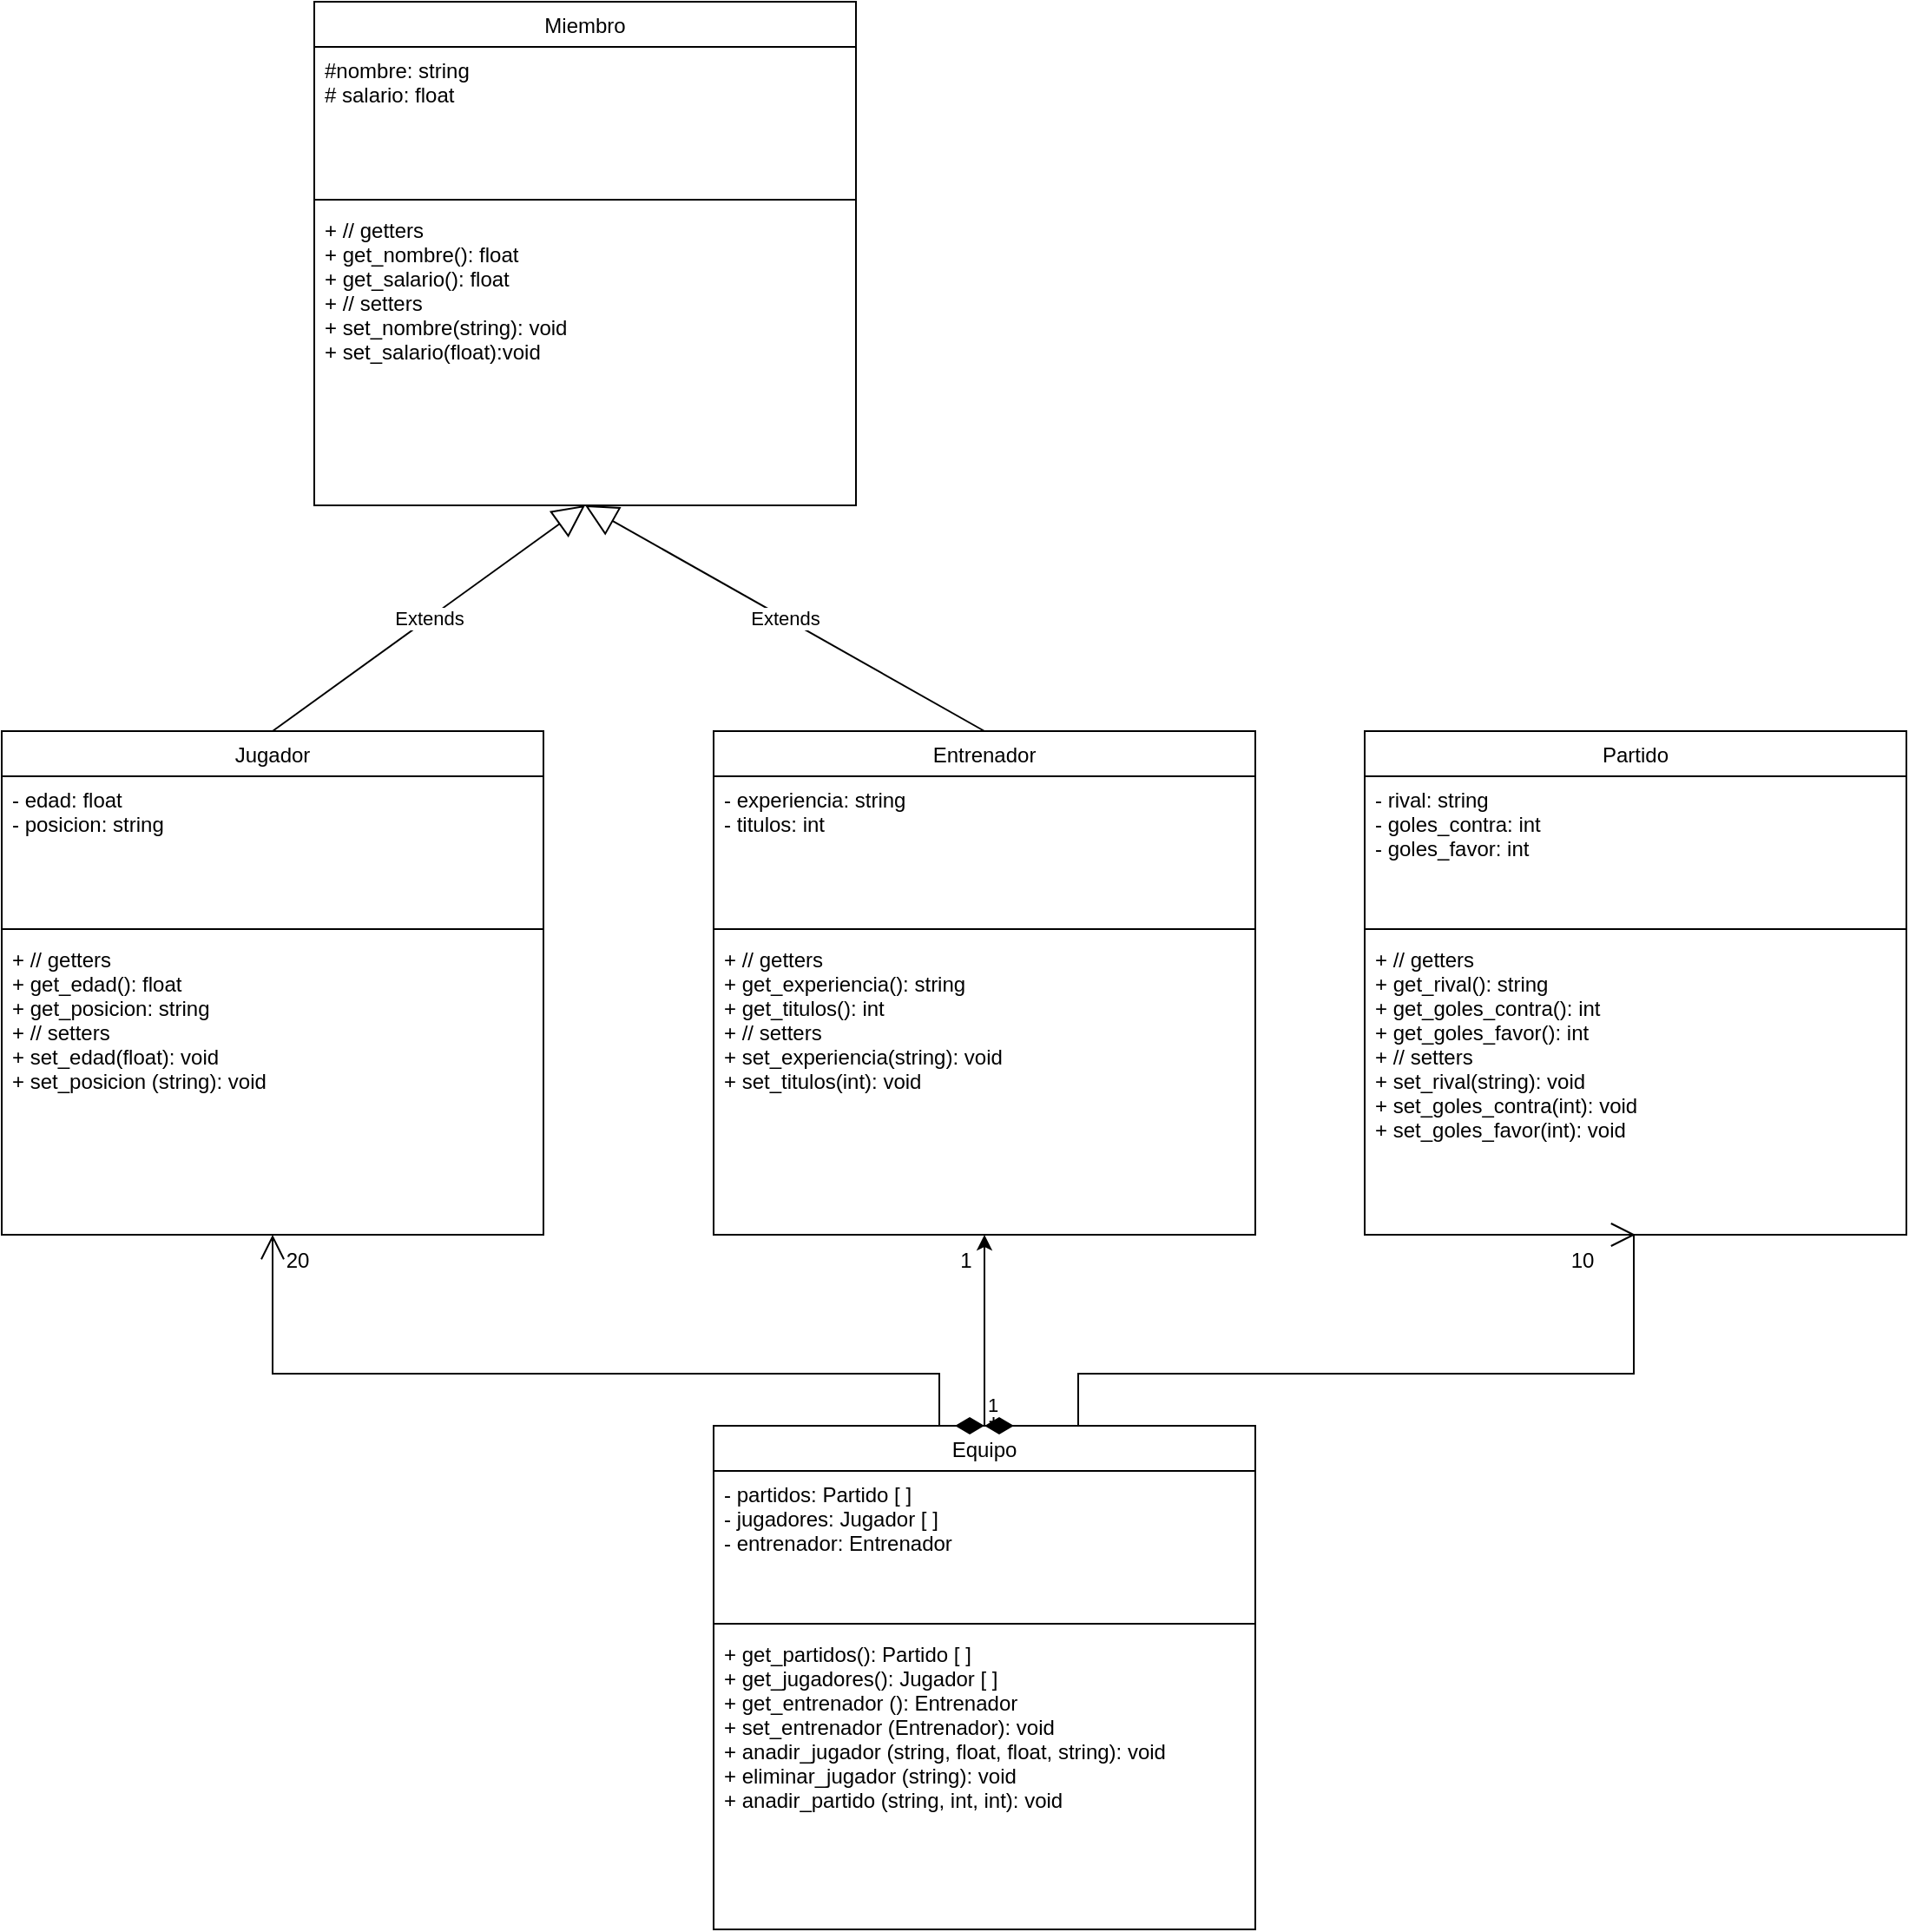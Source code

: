 <mxfile version="24.8.6">
  <diagram id="C5RBs43oDa-KdzZeNtuy" name="Page-1">
    <mxGraphModel dx="3172" dy="2182" grid="1" gridSize="10" guides="1" tooltips="1" connect="1" arrows="1" fold="1" page="1" pageScale="1" pageWidth="827" pageHeight="1169" math="0" shadow="0">
      <root>
        <mxCell id="WIyWlLk6GJQsqaUBKTNV-0" />
        <mxCell id="WIyWlLk6GJQsqaUBKTNV-1" parent="WIyWlLk6GJQsqaUBKTNV-0" />
        <mxCell id="Sw506fTtJdfGV42xw7Tw-23" style="edgeStyle=orthogonalEdgeStyle;rounded=0;orthogonalLoop=1;jettySize=auto;html=1;entryX=0.5;entryY=1;entryDx=0;entryDy=0;" edge="1" parent="WIyWlLk6GJQsqaUBKTNV-1" source="zkfFHV4jXpPFQw0GAbJ--17" target="Sw506fTtJdfGV42xw7Tw-4">
          <mxGeometry relative="1" as="geometry">
            <Array as="points">
              <mxPoint x="296" y="640" />
              <mxPoint x="296" y="640" />
            </Array>
          </mxGeometry>
        </mxCell>
        <mxCell id="zkfFHV4jXpPFQw0GAbJ--17" value="Equipo" style="swimlane;fontStyle=0;align=center;verticalAlign=top;childLayout=stackLayout;horizontal=1;startSize=26;horizontalStack=0;resizeParent=1;resizeLast=0;collapsible=1;marginBottom=0;rounded=0;shadow=0;strokeWidth=1;" parent="WIyWlLk6GJQsqaUBKTNV-1" vertex="1">
          <mxGeometry x="140" y="740" width="312" height="290" as="geometry">
            <mxRectangle x="550" y="140" width="160" height="26" as="alternateBounds" />
          </mxGeometry>
        </mxCell>
        <mxCell id="zkfFHV4jXpPFQw0GAbJ--18" value="- partidos: Partido [ ]&#xa;- jugadores: Jugador [ ]&#xa;- entrenador: Entrenador" style="text;align=left;verticalAlign=top;spacingLeft=4;spacingRight=4;overflow=hidden;rotatable=0;points=[[0,0.5],[1,0.5]];portConstraint=eastwest;" parent="zkfFHV4jXpPFQw0GAbJ--17" vertex="1">
          <mxGeometry y="26" width="312" height="84" as="geometry" />
        </mxCell>
        <mxCell id="zkfFHV4jXpPFQw0GAbJ--23" value="" style="line;html=1;strokeWidth=1;align=left;verticalAlign=middle;spacingTop=-1;spacingLeft=3;spacingRight=3;rotatable=0;labelPosition=right;points=[];portConstraint=eastwest;" parent="zkfFHV4jXpPFQw0GAbJ--17" vertex="1">
          <mxGeometry y="110" width="312" height="8" as="geometry" />
        </mxCell>
        <mxCell id="zkfFHV4jXpPFQw0GAbJ--25" value="+ get_partidos(): Partido [ ]&#xa;+ get_jugadores(): Jugador [ ]&#xa;+ get_entrenador (): Entrenador&#xa;+ set_entrenador (Entrenador): void&#xa;+ anadir_jugador (string, float, float, string): void&#xa;+ eliminar_jugador (string): void&#xa;+ anadir_partido (string, int, int): void&#xa;" style="text;align=left;verticalAlign=top;spacingLeft=4;spacingRight=4;overflow=hidden;rotatable=0;points=[[0,0.5],[1,0.5]];portConstraint=eastwest;" parent="zkfFHV4jXpPFQw0GAbJ--17" vertex="1">
          <mxGeometry y="118" width="312" height="142" as="geometry" />
        </mxCell>
        <mxCell id="Sw506fTtJdfGV42xw7Tw-0" value="Partido" style="swimlane;fontStyle=0;align=center;verticalAlign=top;childLayout=stackLayout;horizontal=1;startSize=26;horizontalStack=0;resizeParent=1;resizeLast=0;collapsible=1;marginBottom=0;rounded=0;shadow=0;strokeWidth=1;" vertex="1" parent="WIyWlLk6GJQsqaUBKTNV-1">
          <mxGeometry x="515" y="340" width="312" height="290" as="geometry">
            <mxRectangle x="550" y="140" width="160" height="26" as="alternateBounds" />
          </mxGeometry>
        </mxCell>
        <mxCell id="Sw506fTtJdfGV42xw7Tw-1" value="- rival: string&#xa;- goles_contra: int&#xa;- goles_favor: int" style="text;align=left;verticalAlign=top;spacingLeft=4;spacingRight=4;overflow=hidden;rotatable=0;points=[[0,0.5],[1,0.5]];portConstraint=eastwest;" vertex="1" parent="Sw506fTtJdfGV42xw7Tw-0">
          <mxGeometry y="26" width="312" height="84" as="geometry" />
        </mxCell>
        <mxCell id="Sw506fTtJdfGV42xw7Tw-2" value="" style="line;html=1;strokeWidth=1;align=left;verticalAlign=middle;spacingTop=-1;spacingLeft=3;spacingRight=3;rotatable=0;labelPosition=right;points=[];portConstraint=eastwest;" vertex="1" parent="Sw506fTtJdfGV42xw7Tw-0">
          <mxGeometry y="110" width="312" height="8" as="geometry" />
        </mxCell>
        <mxCell id="Sw506fTtJdfGV42xw7Tw-3" value="+ // getters&#xa;+ get_rival(): string&#xa;+ get_goles_contra(): int&#xa;+ get_goles_favor(): int&#xa;+ // setters&#xa;+ set_rival(string): void&#xa;+ set_goles_contra(int): void&#xa;+ set_goles_favor(int): void&#xa;" style="text;align=left;verticalAlign=top;spacingLeft=4;spacingRight=4;overflow=hidden;rotatable=0;points=[[0,0.5],[1,0.5]];portConstraint=eastwest;" vertex="1" parent="Sw506fTtJdfGV42xw7Tw-0">
          <mxGeometry y="118" width="312" height="142" as="geometry" />
        </mxCell>
        <mxCell id="Sw506fTtJdfGV42xw7Tw-4" value="Entrenador" style="swimlane;fontStyle=0;align=center;verticalAlign=top;childLayout=stackLayout;horizontal=1;startSize=26;horizontalStack=0;resizeParent=1;resizeLast=0;collapsible=1;marginBottom=0;rounded=0;shadow=0;strokeWidth=1;" vertex="1" parent="WIyWlLk6GJQsqaUBKTNV-1">
          <mxGeometry x="140" y="340" width="312" height="290" as="geometry">
            <mxRectangle x="550" y="140" width="160" height="26" as="alternateBounds" />
          </mxGeometry>
        </mxCell>
        <mxCell id="Sw506fTtJdfGV42xw7Tw-5" value="- experiencia: string&#xa;- titulos: int" style="text;align=left;verticalAlign=top;spacingLeft=4;spacingRight=4;overflow=hidden;rotatable=0;points=[[0,0.5],[1,0.5]];portConstraint=eastwest;" vertex="1" parent="Sw506fTtJdfGV42xw7Tw-4">
          <mxGeometry y="26" width="312" height="84" as="geometry" />
        </mxCell>
        <mxCell id="Sw506fTtJdfGV42xw7Tw-6" value="" style="line;html=1;strokeWidth=1;align=left;verticalAlign=middle;spacingTop=-1;spacingLeft=3;spacingRight=3;rotatable=0;labelPosition=right;points=[];portConstraint=eastwest;" vertex="1" parent="Sw506fTtJdfGV42xw7Tw-4">
          <mxGeometry y="110" width="312" height="8" as="geometry" />
        </mxCell>
        <mxCell id="Sw506fTtJdfGV42xw7Tw-7" value="+ // getters&#xa;+ get_experiencia(): string&#xa;+ get_titulos(): int&#xa;+ // setters&#xa;+ set_experiencia(string): void&#xa;+ set_titulos(int): void" style="text;align=left;verticalAlign=top;spacingLeft=4;spacingRight=4;overflow=hidden;rotatable=0;points=[[0,0.5],[1,0.5]];portConstraint=eastwest;" vertex="1" parent="Sw506fTtJdfGV42xw7Tw-4">
          <mxGeometry y="118" width="312" height="142" as="geometry" />
        </mxCell>
        <mxCell id="Sw506fTtJdfGV42xw7Tw-8" value="Jugador" style="swimlane;fontStyle=0;align=center;verticalAlign=top;childLayout=stackLayout;horizontal=1;startSize=26;horizontalStack=0;resizeParent=1;resizeLast=0;collapsible=1;marginBottom=0;rounded=0;shadow=0;strokeWidth=1;" vertex="1" parent="WIyWlLk6GJQsqaUBKTNV-1">
          <mxGeometry x="-270" y="340" width="312" height="290" as="geometry">
            <mxRectangle x="550" y="140" width="160" height="26" as="alternateBounds" />
          </mxGeometry>
        </mxCell>
        <mxCell id="Sw506fTtJdfGV42xw7Tw-9" value="- edad: float&#xa;- posicion: string" style="text;align=left;verticalAlign=top;spacingLeft=4;spacingRight=4;overflow=hidden;rotatable=0;points=[[0,0.5],[1,0.5]];portConstraint=eastwest;" vertex="1" parent="Sw506fTtJdfGV42xw7Tw-8">
          <mxGeometry y="26" width="312" height="84" as="geometry" />
        </mxCell>
        <mxCell id="Sw506fTtJdfGV42xw7Tw-10" value="" style="line;html=1;strokeWidth=1;align=left;verticalAlign=middle;spacingTop=-1;spacingLeft=3;spacingRight=3;rotatable=0;labelPosition=right;points=[];portConstraint=eastwest;" vertex="1" parent="Sw506fTtJdfGV42xw7Tw-8">
          <mxGeometry y="110" width="312" height="8" as="geometry" />
        </mxCell>
        <mxCell id="Sw506fTtJdfGV42xw7Tw-11" value="+ // getters&#xa;+ get_edad(): float&#xa;+ get_posicion: string&#xa;+ // setters&#xa;+ set_edad(float): void&#xa;+ set_posicion (string): void&#xa;" style="text;align=left;verticalAlign=top;spacingLeft=4;spacingRight=4;overflow=hidden;rotatable=0;points=[[0,0.5],[1,0.5]];portConstraint=eastwest;" vertex="1" parent="Sw506fTtJdfGV42xw7Tw-8">
          <mxGeometry y="118" width="312" height="142" as="geometry" />
        </mxCell>
        <mxCell id="Sw506fTtJdfGV42xw7Tw-16" value="Miembro" style="swimlane;fontStyle=0;align=center;verticalAlign=top;childLayout=stackLayout;horizontal=1;startSize=26;horizontalStack=0;resizeParent=1;resizeLast=0;collapsible=1;marginBottom=0;rounded=0;shadow=0;strokeWidth=1;" vertex="1" parent="WIyWlLk6GJQsqaUBKTNV-1">
          <mxGeometry x="-90" y="-80" width="312" height="290" as="geometry">
            <mxRectangle x="550" y="140" width="160" height="26" as="alternateBounds" />
          </mxGeometry>
        </mxCell>
        <mxCell id="Sw506fTtJdfGV42xw7Tw-17" value="#nombre: string&#xa;# salario: float&#xa;" style="text;align=left;verticalAlign=top;spacingLeft=4;spacingRight=4;overflow=hidden;rotatable=0;points=[[0,0.5],[1,0.5]];portConstraint=eastwest;" vertex="1" parent="Sw506fTtJdfGV42xw7Tw-16">
          <mxGeometry y="26" width="312" height="84" as="geometry" />
        </mxCell>
        <mxCell id="Sw506fTtJdfGV42xw7Tw-18" value="" style="line;html=1;strokeWidth=1;align=left;verticalAlign=middle;spacingTop=-1;spacingLeft=3;spacingRight=3;rotatable=0;labelPosition=right;points=[];portConstraint=eastwest;" vertex="1" parent="Sw506fTtJdfGV42xw7Tw-16">
          <mxGeometry y="110" width="312" height="8" as="geometry" />
        </mxCell>
        <mxCell id="Sw506fTtJdfGV42xw7Tw-19" value="+ // getters&#xa;+ get_nombre(): float&#xa;+ get_salario(): float&#xa;+ // setters&#xa;+ set_nombre(string): void&#xa;+ set_salario(float):void" style="text;align=left;verticalAlign=top;spacingLeft=4;spacingRight=4;overflow=hidden;rotatable=0;points=[[0,0.5],[1,0.5]];portConstraint=eastwest;" vertex="1" parent="Sw506fTtJdfGV42xw7Tw-16">
          <mxGeometry y="118" width="312" height="142" as="geometry" />
        </mxCell>
        <mxCell id="Sw506fTtJdfGV42xw7Tw-20" value="Extends" style="endArrow=block;endSize=16;endFill=0;html=1;rounded=0;exitX=0.5;exitY=0;exitDx=0;exitDy=0;entryX=0.5;entryY=1;entryDx=0;entryDy=0;" edge="1" parent="WIyWlLk6GJQsqaUBKTNV-1" source="Sw506fTtJdfGV42xw7Tw-8" target="Sw506fTtJdfGV42xw7Tw-16">
          <mxGeometry width="160" relative="1" as="geometry">
            <mxPoint x="-110" y="280" as="sourcePoint" />
            <mxPoint x="50" y="280" as="targetPoint" />
          </mxGeometry>
        </mxCell>
        <mxCell id="Sw506fTtJdfGV42xw7Tw-21" value="Extends" style="endArrow=block;endSize=16;endFill=0;html=1;rounded=0;exitX=0.5;exitY=0;exitDx=0;exitDy=0;entryX=0.5;entryY=1;entryDx=0;entryDy=0;" edge="1" parent="WIyWlLk6GJQsqaUBKTNV-1" source="Sw506fTtJdfGV42xw7Tw-4" target="Sw506fTtJdfGV42xw7Tw-16">
          <mxGeometry width="160" relative="1" as="geometry">
            <mxPoint x="280" y="300" as="sourcePoint" />
            <mxPoint x="460" y="170" as="targetPoint" />
          </mxGeometry>
        </mxCell>
        <mxCell id="Sw506fTtJdfGV42xw7Tw-22" value="1" style="endArrow=open;html=1;endSize=12;startArrow=diamondThin;startSize=14;startFill=1;edgeStyle=orthogonalEdgeStyle;align=left;verticalAlign=bottom;rounded=0;exitX=0.5;exitY=0;exitDx=0;exitDy=0;entryX=0.5;entryY=1;entryDx=0;entryDy=0;" edge="1" parent="WIyWlLk6GJQsqaUBKTNV-1" source="zkfFHV4jXpPFQw0GAbJ--17" target="Sw506fTtJdfGV42xw7Tw-8">
          <mxGeometry x="-1" y="3" relative="1" as="geometry">
            <mxPoint x="216" y="660" as="sourcePoint" />
            <mxPoint x="376" y="660" as="targetPoint" />
            <Array as="points">
              <mxPoint x="270" y="740" />
              <mxPoint x="270" y="710" />
              <mxPoint x="-114" y="710" />
            </Array>
          </mxGeometry>
        </mxCell>
        <mxCell id="Sw506fTtJdfGV42xw7Tw-25" value="1" style="text;html=1;align=center;verticalAlign=middle;resizable=0;points=[];autosize=1;strokeColor=none;fillColor=none;" vertex="1" parent="WIyWlLk6GJQsqaUBKTNV-1">
          <mxGeometry x="270" y="630" width="30" height="30" as="geometry" />
        </mxCell>
        <mxCell id="Sw506fTtJdfGV42xw7Tw-26" value="1" style="endArrow=open;html=1;endSize=12;startArrow=diamondThin;startSize=14;startFill=1;edgeStyle=orthogonalEdgeStyle;align=left;verticalAlign=bottom;rounded=0;exitX=0.5;exitY=0;exitDx=0;exitDy=0;entryX=0.5;entryY=1;entryDx=0;entryDy=0;" edge="1" parent="WIyWlLk6GJQsqaUBKTNV-1" source="zkfFHV4jXpPFQw0GAbJ--17" target="Sw506fTtJdfGV42xw7Tw-0">
          <mxGeometry x="-1" y="3" relative="1" as="geometry">
            <mxPoint x="980" y="770" as="sourcePoint" />
            <mxPoint x="570" y="660" as="targetPoint" />
            <Array as="points">
              <mxPoint x="350" y="740" />
              <mxPoint x="350" y="710" />
              <mxPoint x="670" y="710" />
            </Array>
          </mxGeometry>
        </mxCell>
        <mxCell id="Sw506fTtJdfGV42xw7Tw-27" value="20" style="text;html=1;align=center;verticalAlign=middle;resizable=0;points=[];autosize=1;strokeColor=none;fillColor=none;" vertex="1" parent="WIyWlLk6GJQsqaUBKTNV-1">
          <mxGeometry x="-120" y="630" width="40" height="30" as="geometry" />
        </mxCell>
        <mxCell id="Sw506fTtJdfGV42xw7Tw-28" value="10" style="text;html=1;align=center;verticalAlign=middle;resizable=0;points=[];autosize=1;strokeColor=none;fillColor=none;" vertex="1" parent="WIyWlLk6GJQsqaUBKTNV-1">
          <mxGeometry x="620" y="630" width="40" height="30" as="geometry" />
        </mxCell>
      </root>
    </mxGraphModel>
  </diagram>
</mxfile>

